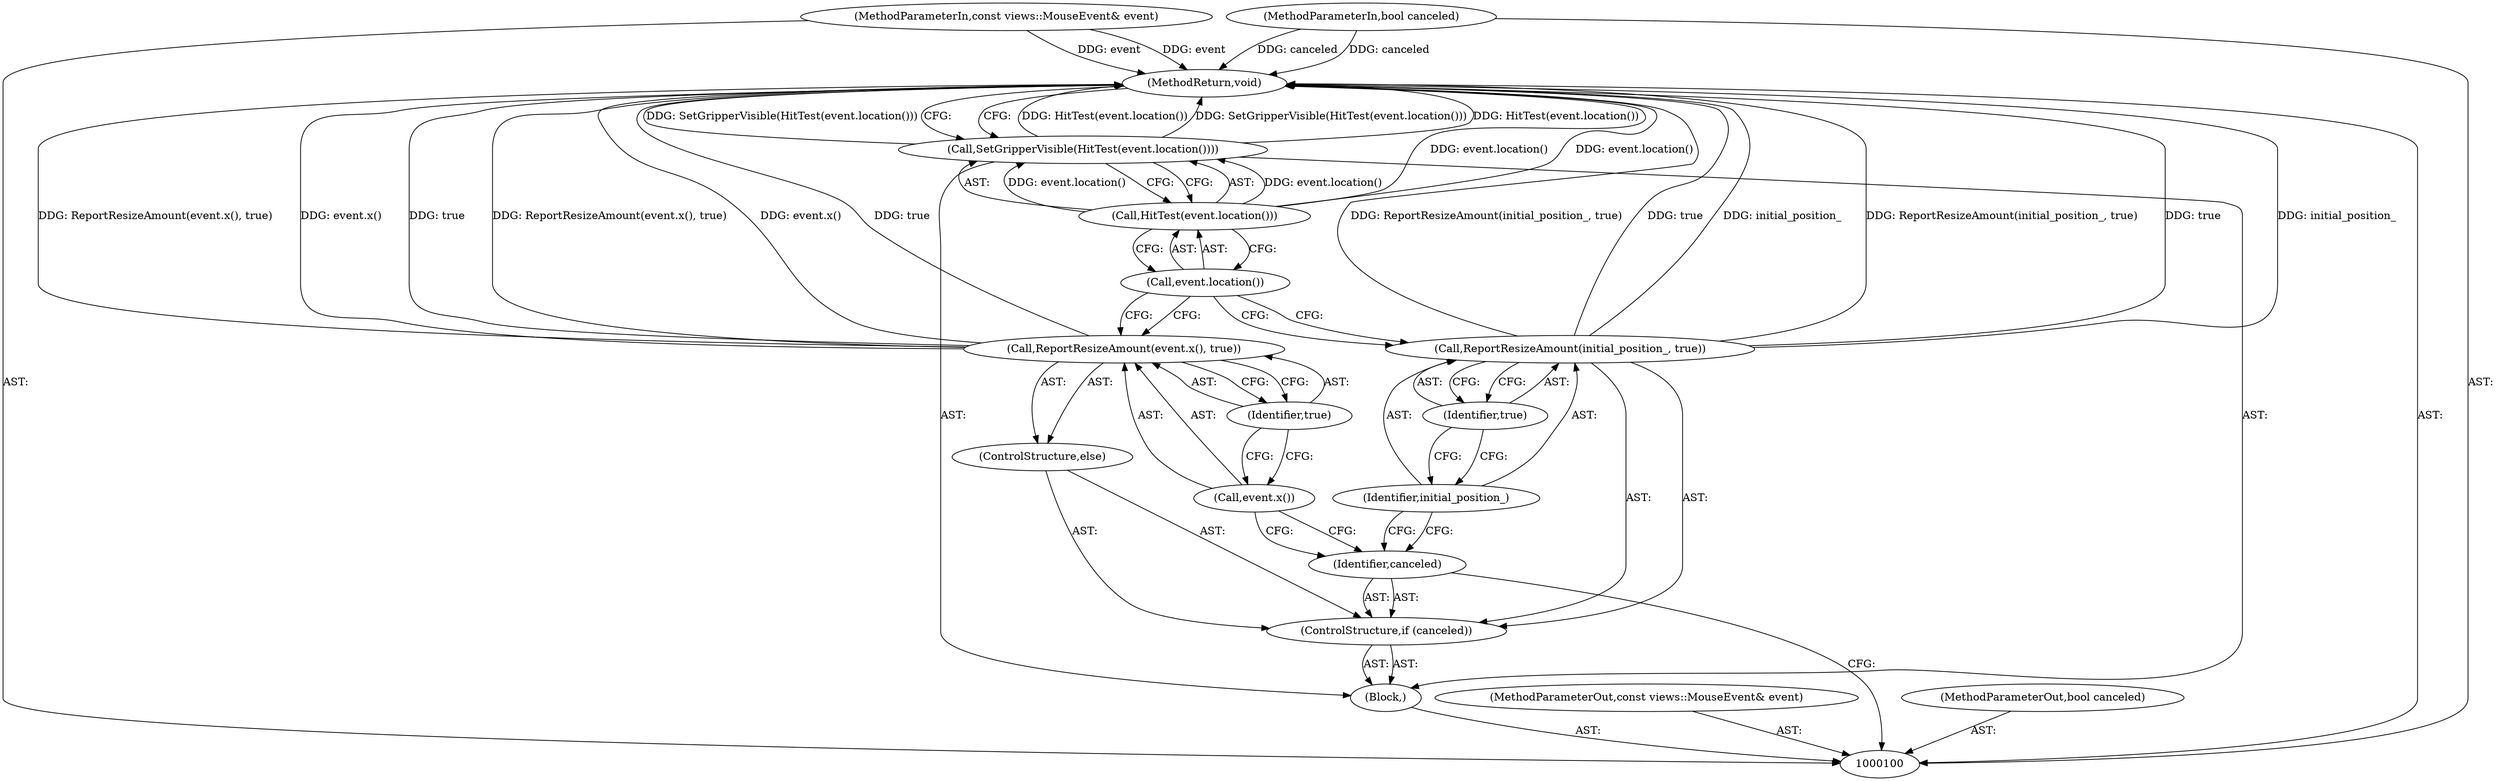 digraph "0_Chrome_f7fdd2894ef51ee234882fa2457bb1f2a8895cbe_0" {
"1000116" [label="(MethodReturn,void)"];
"1000101" [label="(MethodParameterIn,const views::MouseEvent& event)"];
"1000141" [label="(MethodParameterOut,const views::MouseEvent& event)"];
"1000102" [label="(MethodParameterIn,bool canceled)"];
"1000142" [label="(MethodParameterOut,bool canceled)"];
"1000103" [label="(Block,)"];
"1000104" [label="(ControlStructure,if (canceled))"];
"1000105" [label="(Identifier,canceled)"];
"1000107" [label="(Identifier,initial_position_)"];
"1000108" [label="(Identifier,true)"];
"1000106" [label="(Call,ReportResizeAmount(initial_position_, true))"];
"1000109" [label="(ControlStructure,else)"];
"1000111" [label="(Call,event.x())"];
"1000112" [label="(Identifier,true)"];
"1000110" [label="(Call,ReportResizeAmount(event.x(), true))"];
"1000113" [label="(Call,SetGripperVisible(HitTest(event.location())))"];
"1000114" [label="(Call,HitTest(event.location()))"];
"1000115" [label="(Call,event.location())"];
"1000116" -> "1000100"  [label="AST: "];
"1000116" -> "1000113"  [label="CFG: "];
"1000106" -> "1000116"  [label="DDG: true"];
"1000106" -> "1000116"  [label="DDG: initial_position_"];
"1000106" -> "1000116"  [label="DDG: ReportResizeAmount(initial_position_, true)"];
"1000113" -> "1000116"  [label="DDG: HitTest(event.location())"];
"1000113" -> "1000116"  [label="DDG: SetGripperVisible(HitTest(event.location()))"];
"1000114" -> "1000116"  [label="DDG: event.location()"];
"1000110" -> "1000116"  [label="DDG: event.x()"];
"1000110" -> "1000116"  [label="DDG: true"];
"1000110" -> "1000116"  [label="DDG: ReportResizeAmount(event.x(), true)"];
"1000102" -> "1000116"  [label="DDG: canceled"];
"1000101" -> "1000116"  [label="DDG: event"];
"1000101" -> "1000100"  [label="AST: "];
"1000101" -> "1000116"  [label="DDG: event"];
"1000141" -> "1000100"  [label="AST: "];
"1000102" -> "1000100"  [label="AST: "];
"1000102" -> "1000116"  [label="DDG: canceled"];
"1000142" -> "1000100"  [label="AST: "];
"1000103" -> "1000100"  [label="AST: "];
"1000104" -> "1000103"  [label="AST: "];
"1000113" -> "1000103"  [label="AST: "];
"1000104" -> "1000103"  [label="AST: "];
"1000105" -> "1000104"  [label="AST: "];
"1000106" -> "1000104"  [label="AST: "];
"1000109" -> "1000104"  [label="AST: "];
"1000105" -> "1000104"  [label="AST: "];
"1000105" -> "1000100"  [label="CFG: "];
"1000107" -> "1000105"  [label="CFG: "];
"1000111" -> "1000105"  [label="CFG: "];
"1000107" -> "1000106"  [label="AST: "];
"1000107" -> "1000105"  [label="CFG: "];
"1000108" -> "1000107"  [label="CFG: "];
"1000108" -> "1000106"  [label="AST: "];
"1000108" -> "1000107"  [label="CFG: "];
"1000106" -> "1000108"  [label="CFG: "];
"1000106" -> "1000104"  [label="AST: "];
"1000106" -> "1000108"  [label="CFG: "];
"1000107" -> "1000106"  [label="AST: "];
"1000108" -> "1000106"  [label="AST: "];
"1000115" -> "1000106"  [label="CFG: "];
"1000106" -> "1000116"  [label="DDG: true"];
"1000106" -> "1000116"  [label="DDG: initial_position_"];
"1000106" -> "1000116"  [label="DDG: ReportResizeAmount(initial_position_, true)"];
"1000109" -> "1000104"  [label="AST: "];
"1000110" -> "1000109"  [label="AST: "];
"1000111" -> "1000110"  [label="AST: "];
"1000111" -> "1000105"  [label="CFG: "];
"1000112" -> "1000111"  [label="CFG: "];
"1000112" -> "1000110"  [label="AST: "];
"1000112" -> "1000111"  [label="CFG: "];
"1000110" -> "1000112"  [label="CFG: "];
"1000110" -> "1000109"  [label="AST: "];
"1000110" -> "1000112"  [label="CFG: "];
"1000111" -> "1000110"  [label="AST: "];
"1000112" -> "1000110"  [label="AST: "];
"1000115" -> "1000110"  [label="CFG: "];
"1000110" -> "1000116"  [label="DDG: event.x()"];
"1000110" -> "1000116"  [label="DDG: true"];
"1000110" -> "1000116"  [label="DDG: ReportResizeAmount(event.x(), true)"];
"1000113" -> "1000103"  [label="AST: "];
"1000113" -> "1000114"  [label="CFG: "];
"1000114" -> "1000113"  [label="AST: "];
"1000116" -> "1000113"  [label="CFG: "];
"1000113" -> "1000116"  [label="DDG: HitTest(event.location())"];
"1000113" -> "1000116"  [label="DDG: SetGripperVisible(HitTest(event.location()))"];
"1000114" -> "1000113"  [label="DDG: event.location()"];
"1000114" -> "1000113"  [label="AST: "];
"1000114" -> "1000115"  [label="CFG: "];
"1000115" -> "1000114"  [label="AST: "];
"1000113" -> "1000114"  [label="CFG: "];
"1000114" -> "1000116"  [label="DDG: event.location()"];
"1000114" -> "1000113"  [label="DDG: event.location()"];
"1000115" -> "1000114"  [label="AST: "];
"1000115" -> "1000106"  [label="CFG: "];
"1000115" -> "1000110"  [label="CFG: "];
"1000114" -> "1000115"  [label="CFG: "];
}
